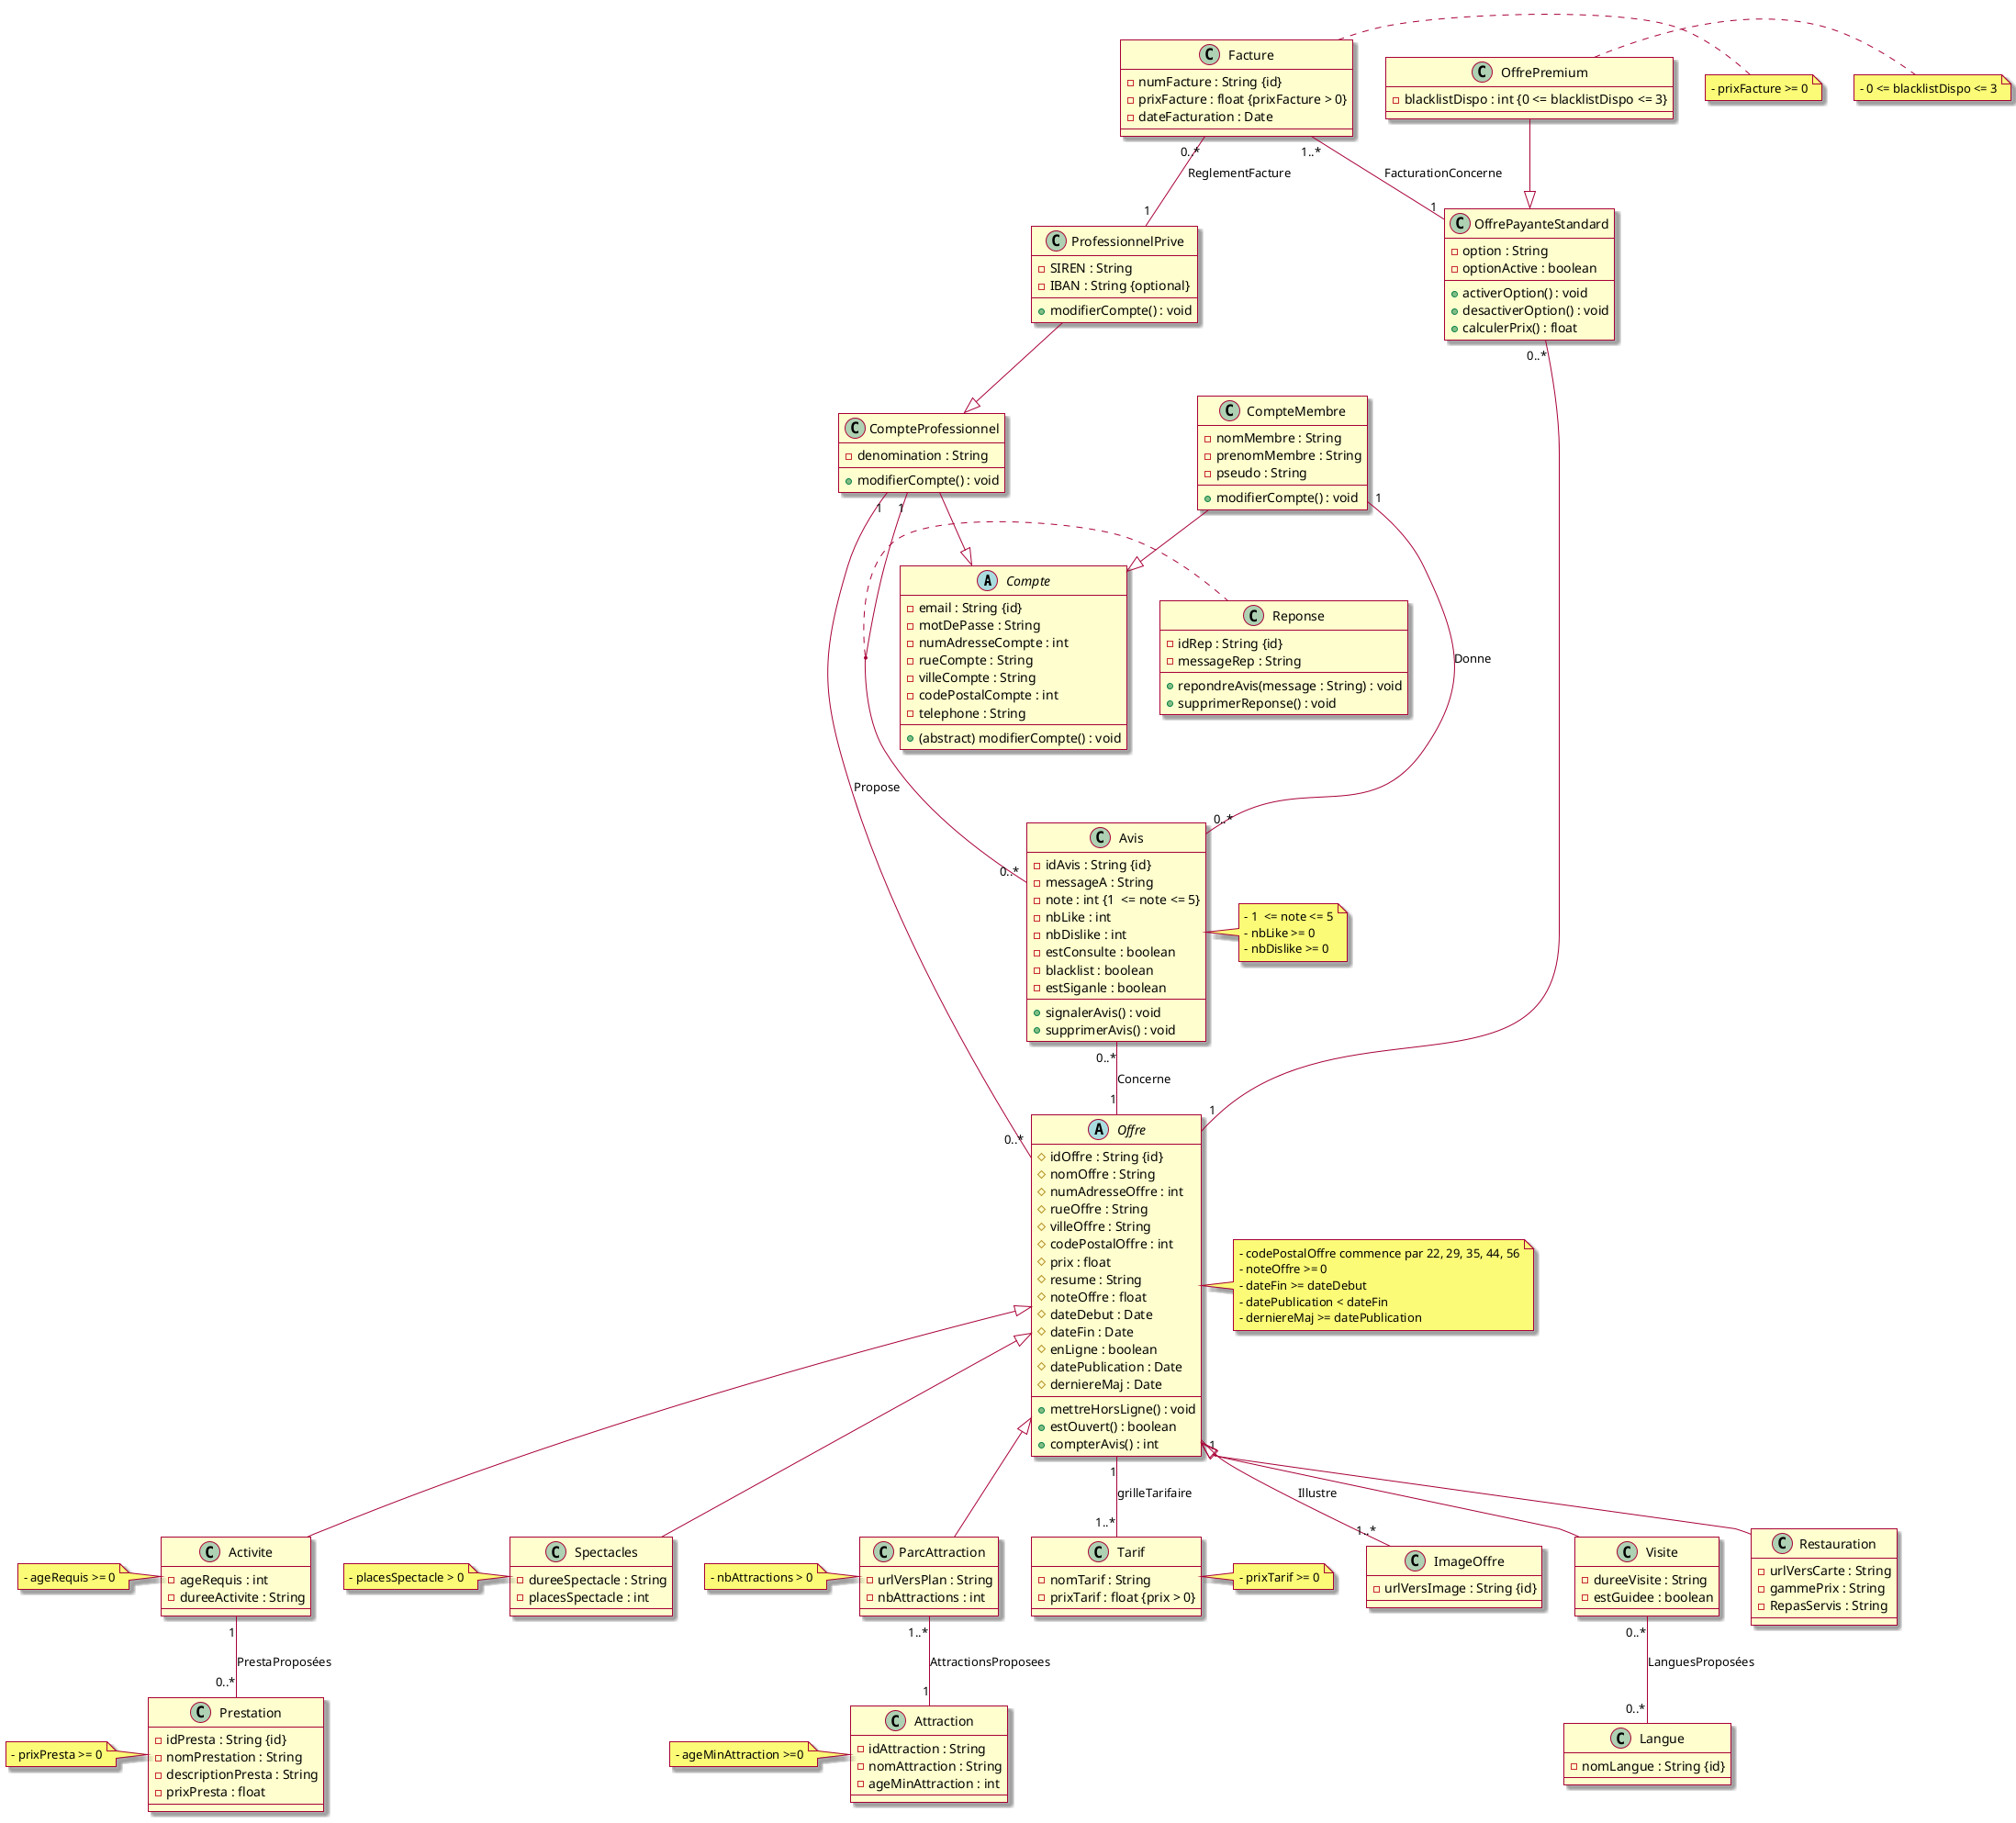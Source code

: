 @startuml

skin rose

abstract class Compte {
  - email : String {id}
  - motDePasse : String
  - numAdresseCompte : int
  - rueCompte : String
  - villeCompte : String
  - codePostalCompte : int
  - telephone : String
  +(abstract) modifierCompte() : void
}

class CompteMembre {
  - nomMembre : String
  - prenomMembre : String
  - pseudo : String
  + modifierCompte() : void
}


class CompteProfessionnel {
  - denomination : String
  + modifierCompte() : void
}

class ProfessionnelPrive {
  - SIREN : String
  - IBAN : String {optional}
  + modifierCompte() : void
}

ProfessionnelPrive --|> CompteProfessionnel

CompteMembre --|> Compte
CompteProfessionnel --|> Compte

abstract class Offre {
  # idOffre : String {id}
  # nomOffre : String
  # numAdresseOffre : int
  # rueOffre : String
  # villeOffre : String
  # codePostalOffre : int
  # prix : float
  # resume : String
  # noteOffre : float
  # dateDebut : Date
  # dateFin : Date
  # enLigne : boolean
  # datePublication : Date
  # derniereMaj : Date
  + mettreHorsLigne() : void
  + estOuvert() : boolean
  + compterAvis() : int
}

note right of Offre
- codePostalOffre commence par 22, 29, 35, 44, 56
- noteOffre >= 0
- dateFin >= dateDebut
- datePublication < dateFin
- derniereMaj >= datePublication
end note

class ImageOffre {
  - urlVersImage : String {id}
}

Offre "1" -- "1..*" ImageOffre: Illustre

class Activite{
  - ageRequis : int
  - dureeActivite : String
}
note left of Activite:- ageRequis >= 0

class Prestation {
  - idPresta : String {id}
  - nomPrestation : String
  - descriptionPresta : String
  - prixPresta : float
}
note left of Prestation:- prixPresta >= 0

Activite "1" -- "0..*" Prestation : PrestaProposées

class Visite {
  - dureeVisite : String
  - estGuidee : boolean
}

class Langue {
  - nomLangue : String {id}
}

Visite "0..*" -- "0..*" Langue : LanguesProposées

class Spectacles {
  - dureeSpectacle : String
  - placesSpectacle : int
  
}
note left of Spectacles:- placesSpectacle > 0

class ParcAttraction {
  - urlVersPlan : String
  - nbAttractions : int
}
note left of ParcAttraction:- nbAttractions > 0

class Attraction {
  - idAttraction : String
  - nomAttraction : String
  - ageMinAttraction : int
}
note left of Attraction:- ageMinAttraction >=0

ParcAttraction "1..*" -- "1" Attraction : AttractionsProposees

class Restauration {
  - urlVersCarte : String
  - gammePrix : String
  - RepasServis : String
}

Offre <|-- Activite
Offre <|-- Visite
Offre <|-- Spectacles
Offre <|-- ParcAttraction
Offre <|-- Restauration

class OffrePayanteStandard {
  - option : String
  - optionActive : boolean
  + activerOption() : void
  + desactiverOption() : void
  + calculerPrix() : float
}

class Tarif {
  - nomTarif : String
  - prixTarif : float {prix > 0}
}
note right of Tarif:- prixTarif >= 0

Offre "1" -- "1..*" Tarif : grilleTarifaire


class OffrePremium {
  - blacklistDispo : int {0 <= blacklistDispo <= 3}
}
note right of OffrePremium:- 0 <= blacklistDispo <= 3

OffrePayanteStandard "0..*" -- "1" Offre
OffrePremium --|> OffrePayanteStandard


class Avis {
  - idAvis : String {id}
  - messageA : String
  - note : int {1  <= note <= 5}
  - nbLike : int
  - nbDislike : int
  - estConsulte : boolean
  - blacklist : boolean
  - estSiganle : boolean
  + signalerAvis() : void
  + supprimerAvis() : void
}
note right of Avis
- 1  <= note <= 5
- nbLike >= 0
- nbDislike >= 0
end note

class Reponse {
  - idRep : String {id}
  - messageRep : String
  + repondreAvis(message : String) : void
  + supprimerReponse() : void
}

CompteProfessionnel "1" -- "0..*" Offre : Propose
CompteMembre "1" -- "0..*" Avis : Donne
Avis "0..*" -- "1" Offre : Concerne

CompteProfessionnel "1" -- "0..*" Avis
(CompteProfessionnel, Avis) .. Reponse

class Facture {
  - numFacture : String {id}
  - prixFacture : float {prixFacture > 0}
  - dateFacturation : Date
}
note right of Facture:- prixFacture >= 0

Facture "1..*" -- "1" OffrePayanteStandard: FacturationConcerne
Facture "0..*" -- "1" ProfessionnelPrive : ReglementFacture

@enduml
